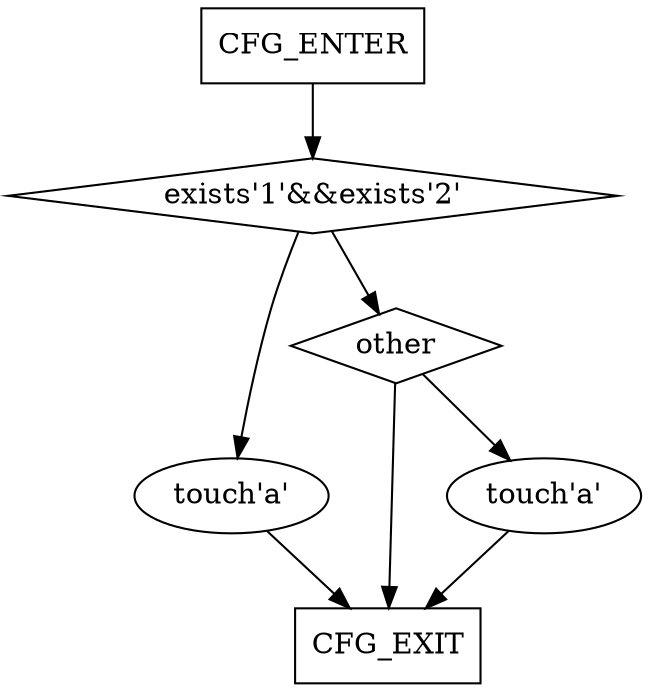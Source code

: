 digraph G {
    0[label="CFG_ENTER",shape=box];
    1[label="exists'1'&&exists'2'",shape=diamond];
    2[label="touch'a'"];
    5[label="CFG_EXIT",shape=box];
    3[label="other",shape=diamond];
    4[label="touch'a'"];

    0 -> 1;
    1 -> 2;
    1 -> 3;
    2 -> 5;
    3 -> 4;
    3 -> 5;
    4 -> 5;
}
